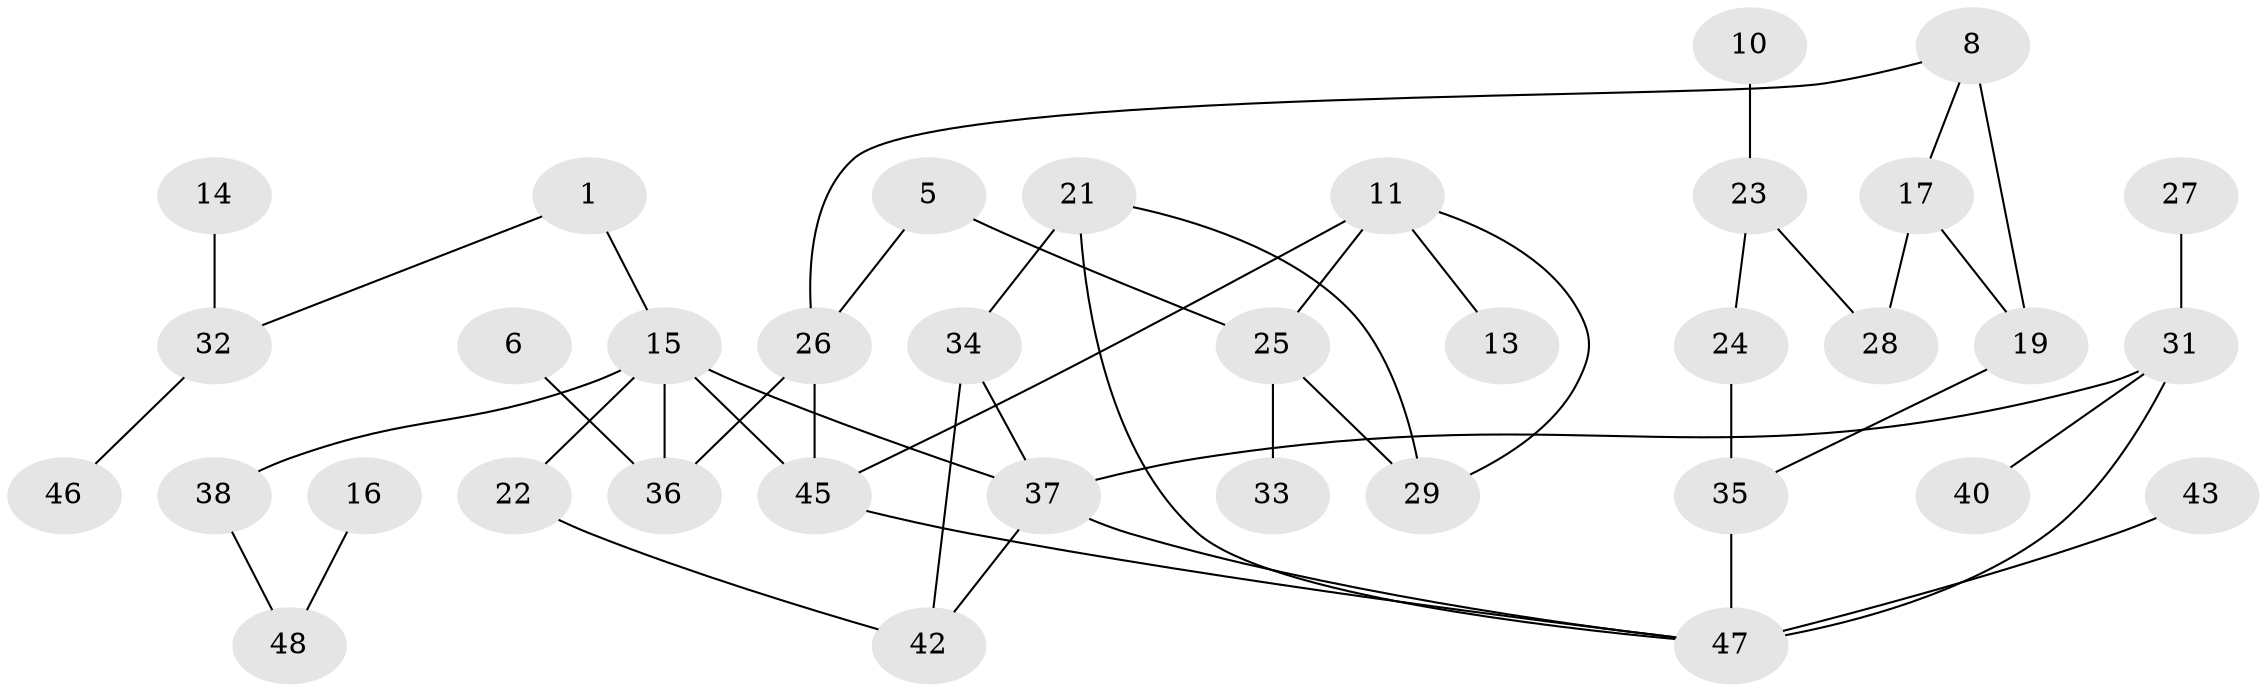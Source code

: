 // original degree distribution, {2: 0.23157894736842105, 1: 0.30526315789473685, 3: 0.21052631578947367, 0: 0.09473684210526316, 5: 0.031578947368421054, 4: 0.11578947368421053, 6: 0.010526315789473684}
// Generated by graph-tools (version 1.1) at 2025/25/03/09/25 03:25:23]
// undirected, 36 vertices, 47 edges
graph export_dot {
graph [start="1"]
  node [color=gray90,style=filled];
  1;
  5;
  6;
  8;
  10;
  11;
  13;
  14;
  15;
  16;
  17;
  19;
  21;
  22;
  23;
  24;
  25;
  26;
  27;
  28;
  29;
  31;
  32;
  33;
  34;
  35;
  36;
  37;
  38;
  40;
  42;
  43;
  45;
  46;
  47;
  48;
  1 -- 15 [weight=1.0];
  1 -- 32 [weight=1.0];
  5 -- 25 [weight=1.0];
  5 -- 26 [weight=1.0];
  6 -- 36 [weight=1.0];
  8 -- 17 [weight=1.0];
  8 -- 19 [weight=2.0];
  8 -- 26 [weight=1.0];
  10 -- 23 [weight=1.0];
  11 -- 13 [weight=1.0];
  11 -- 25 [weight=1.0];
  11 -- 29 [weight=1.0];
  11 -- 45 [weight=1.0];
  14 -- 32 [weight=1.0];
  15 -- 22 [weight=1.0];
  15 -- 36 [weight=1.0];
  15 -- 37 [weight=2.0];
  15 -- 38 [weight=1.0];
  15 -- 45 [weight=1.0];
  16 -- 48 [weight=1.0];
  17 -- 19 [weight=1.0];
  17 -- 28 [weight=1.0];
  19 -- 35 [weight=1.0];
  21 -- 29 [weight=1.0];
  21 -- 34 [weight=1.0];
  21 -- 47 [weight=1.0];
  22 -- 42 [weight=1.0];
  23 -- 24 [weight=1.0];
  23 -- 28 [weight=1.0];
  24 -- 35 [weight=1.0];
  25 -- 29 [weight=1.0];
  25 -- 33 [weight=1.0];
  26 -- 36 [weight=1.0];
  26 -- 45 [weight=1.0];
  27 -- 31 [weight=1.0];
  31 -- 37 [weight=1.0];
  31 -- 40 [weight=1.0];
  31 -- 47 [weight=1.0];
  32 -- 46 [weight=1.0];
  34 -- 37 [weight=1.0];
  34 -- 42 [weight=1.0];
  35 -- 47 [weight=2.0];
  37 -- 42 [weight=1.0];
  37 -- 47 [weight=1.0];
  38 -- 48 [weight=1.0];
  43 -- 47 [weight=1.0];
  45 -- 47 [weight=1.0];
}
